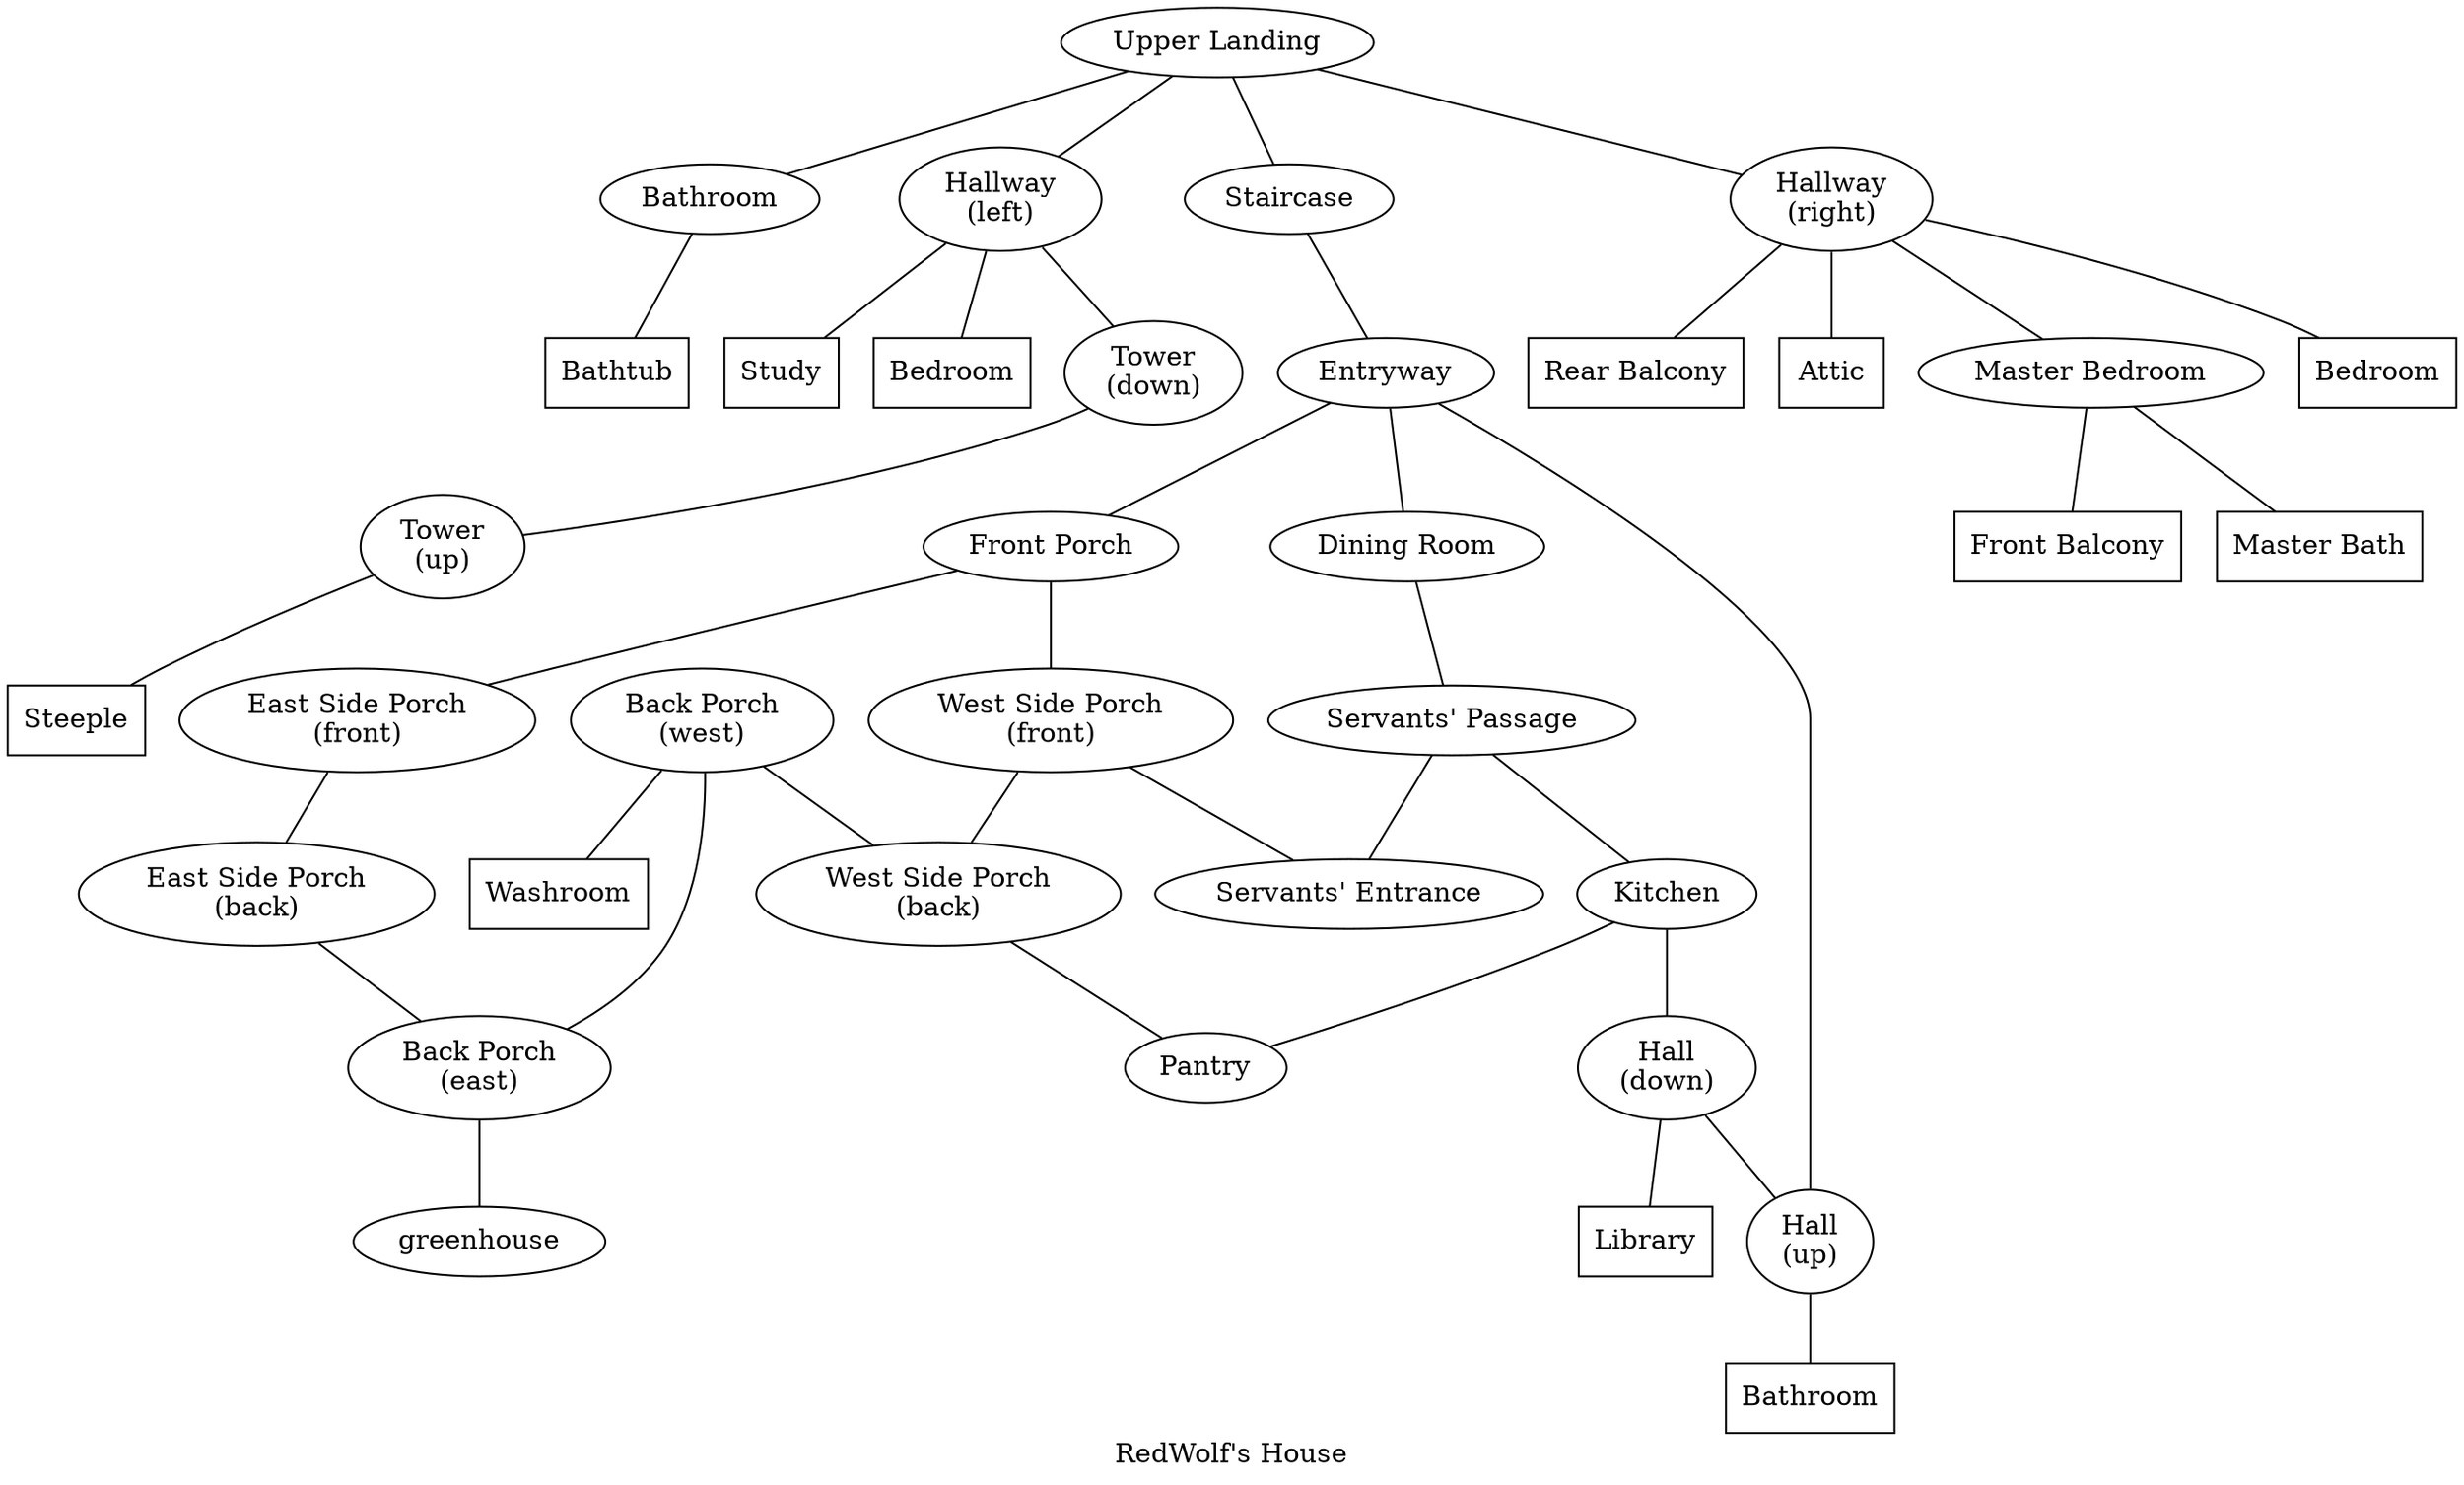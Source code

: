 graph cluster_house_redwolf {
        label = "RedWolf's House"
        style = filled
        color = lightgrey

        Washroom[shape="box"]

        # porch
        "Front Porch" -- "East Side Porch\n(front)"
        "Front Porch" -- "West Side Porch\n(front)"
        "Back Porch\n(west)" -- "West Side Porch\n(back)"
        "Back Porch\n(west)" -- Washroom
        "Back Porch\n(west)" -- "Back Porch\n(east)"
        "Back Porch\n(east)" -- greenhouse
        "East Side Porch\n(front)" -- "East Side Porch\n(back)"
        "East Side Porch\n(back)" -- "Back Porch\n(east)"
        "West Side Porch\n(front)" -- "Servants' Entrance"
        "West Side Porch\n(front)" -- "West Side Porch\n(back)"
        "West Side Porch\n(back)" -- Pantry

        # upstairs
        Steeple[shape="box"]
        Study[shape="box"]
        bedroom2[shape="box" label="Bedroom"]
        bedroom3[shape="box" label="Bedroom"]
        bathroom2[label="Bathroom"]
        Bathtub[shape="box"]
        "Rear Balcony"[shape="box"]
        "Front Balcony"[shape="box"]
        "Master Bath"[shape="box"]
        Attic[shape="box"]
        bathroom3[label="Bathroom" shape="box"]
        Library[shape="box"]

        "Upper Landing" -- "Hallway\n(left)"
        "Upper Landing" -- Staircase -- Entryway
        "Upper Landing" -- bathroom2 -- Bathtub
        "Upper Landing" -- "Hallway\n(right)"

        "Hallway\n(left)" -- "Tower\n(down)" -- "Tower\n(up)" -- Steeple
        "Hallway\n(left)" -- Study
        "Hallway\n(left)" -- bedroom2

        "Hallway\n(right)" -- "Rear Balcony"
        "Hallway\n(right)" -- "Master Bedroom"
        "Master Bedroom" -- "Master Bath"
        "Master Bedroom" -- "Front Balcony"
        "Hallway\n(right)" -- bedroom3
        "Hallway\n(right)" -- Attic

        Entryway -- "Dining Room" -- "Servants' Passage"
        "Servants' Passage" -- "Servants' Entrance"
        "Servants' Passage" -- Kitchen
        Kitchen -- Pantry
        Kitchen -- "Hall\n(down)"
        "Hall\n(down)" -- "Hall\n(up)"
        "Hall\n(down)" -- Library
        Entryway -- "Hall\n(up)"
        "Hall\n(up)" -- bathroom3
        Entryway -- "Front Porch"
}
